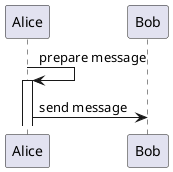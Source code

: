 @startuml
'https://plantuml.com/sequence-diagram

participant Alice
participant Bob

Alice -> Alice: prepare message
activate Alice
Alice -> Bob: send message

@enduml